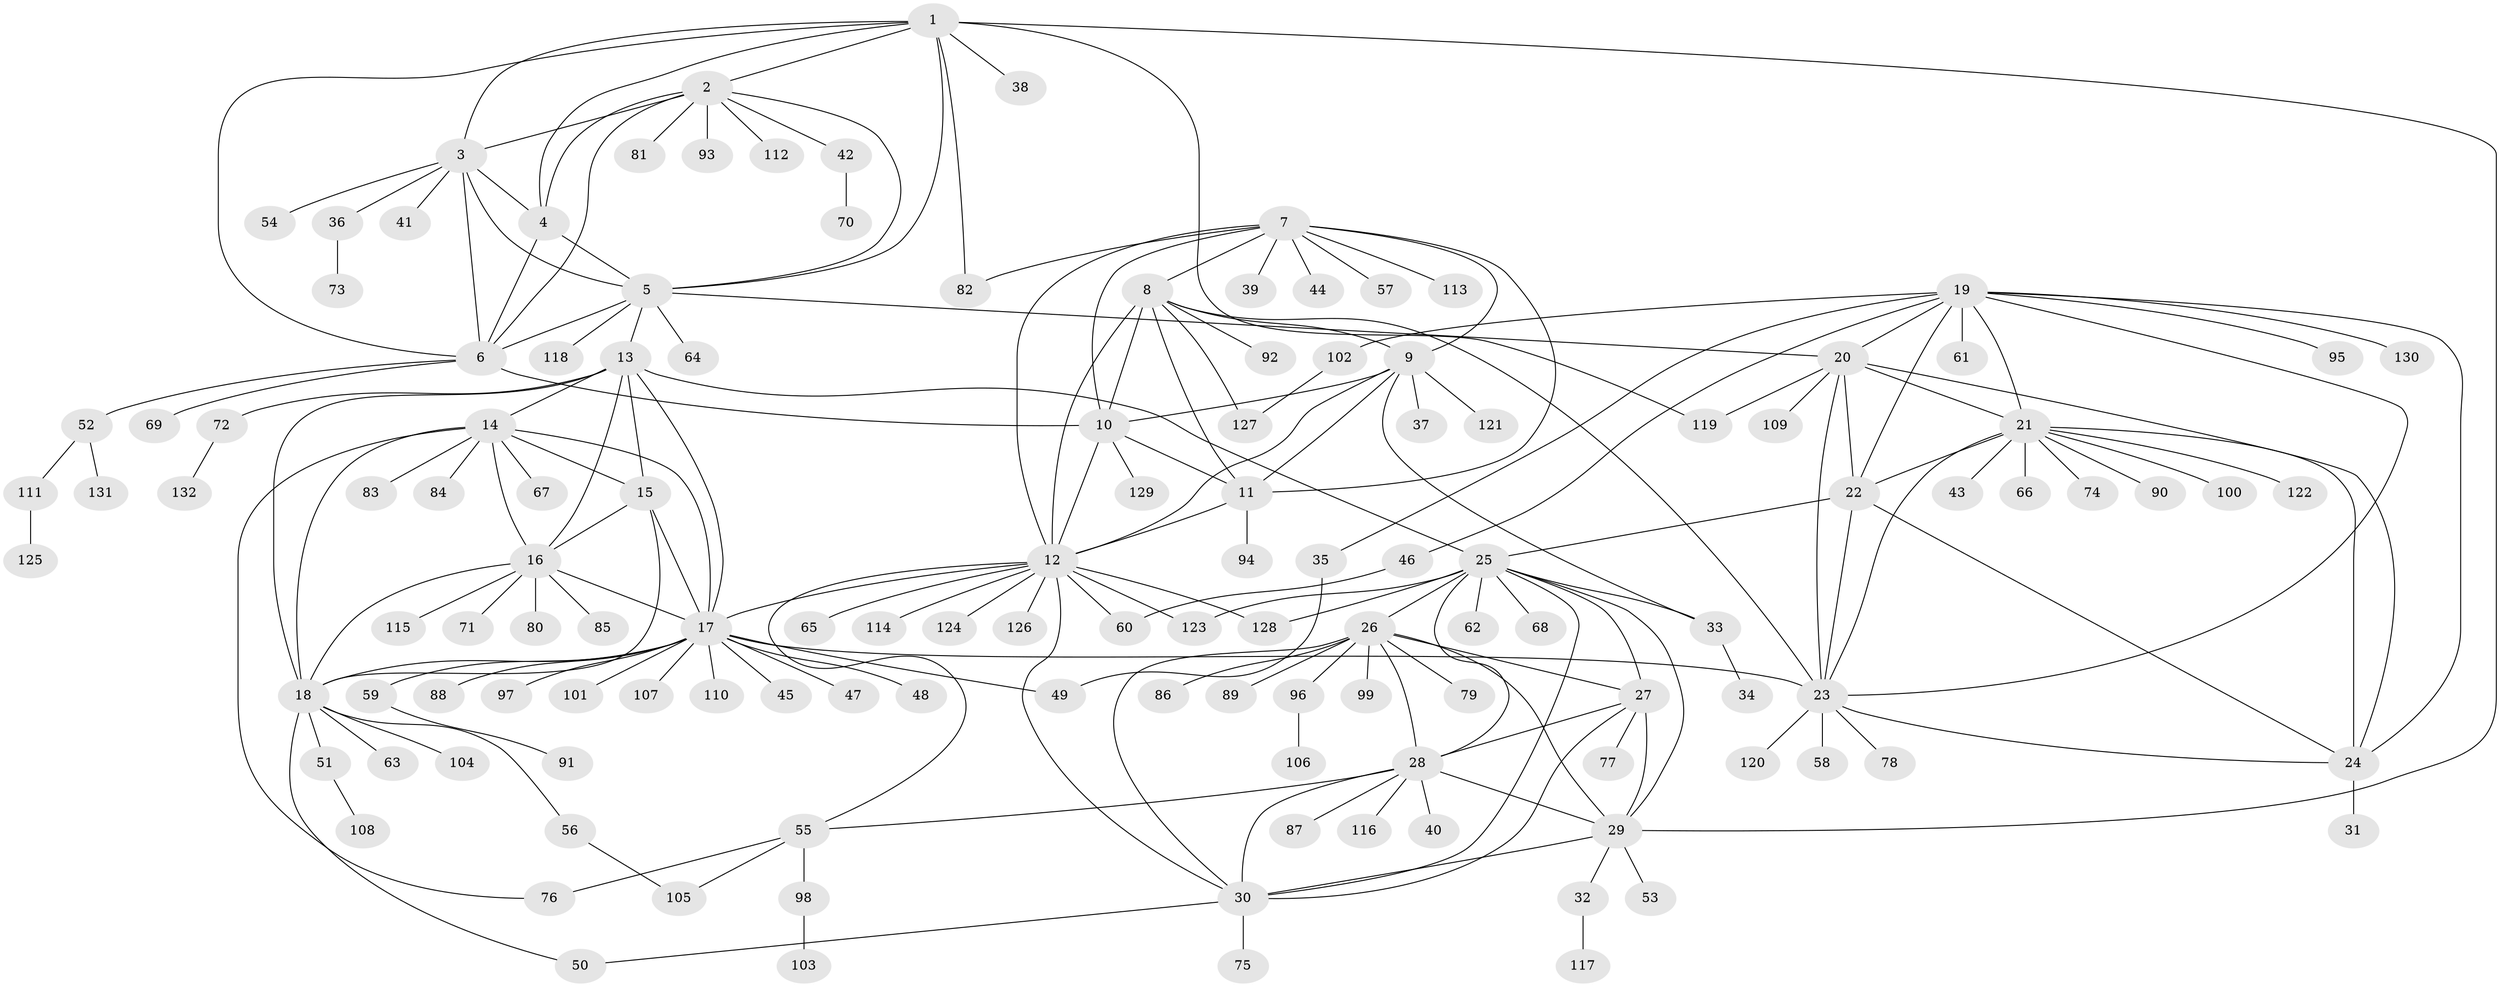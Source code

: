 // Generated by graph-tools (version 1.1) at 2025/16/03/09/25 04:16:02]
// undirected, 132 vertices, 199 edges
graph export_dot {
graph [start="1"]
  node [color=gray90,style=filled];
  1;
  2;
  3;
  4;
  5;
  6;
  7;
  8;
  9;
  10;
  11;
  12;
  13;
  14;
  15;
  16;
  17;
  18;
  19;
  20;
  21;
  22;
  23;
  24;
  25;
  26;
  27;
  28;
  29;
  30;
  31;
  32;
  33;
  34;
  35;
  36;
  37;
  38;
  39;
  40;
  41;
  42;
  43;
  44;
  45;
  46;
  47;
  48;
  49;
  50;
  51;
  52;
  53;
  54;
  55;
  56;
  57;
  58;
  59;
  60;
  61;
  62;
  63;
  64;
  65;
  66;
  67;
  68;
  69;
  70;
  71;
  72;
  73;
  74;
  75;
  76;
  77;
  78;
  79;
  80;
  81;
  82;
  83;
  84;
  85;
  86;
  87;
  88;
  89;
  90;
  91;
  92;
  93;
  94;
  95;
  96;
  97;
  98;
  99;
  100;
  101;
  102;
  103;
  104;
  105;
  106;
  107;
  108;
  109;
  110;
  111;
  112;
  113;
  114;
  115;
  116;
  117;
  118;
  119;
  120;
  121;
  122;
  123;
  124;
  125;
  126;
  127;
  128;
  129;
  130;
  131;
  132;
  1 -- 2;
  1 -- 3;
  1 -- 4;
  1 -- 5;
  1 -- 6;
  1 -- 29;
  1 -- 38;
  1 -- 82;
  1 -- 119;
  2 -- 3;
  2 -- 4;
  2 -- 5;
  2 -- 6;
  2 -- 42;
  2 -- 81;
  2 -- 93;
  2 -- 112;
  3 -- 4;
  3 -- 5;
  3 -- 6;
  3 -- 36;
  3 -- 41;
  3 -- 54;
  4 -- 5;
  4 -- 6;
  5 -- 6;
  5 -- 13;
  5 -- 20;
  5 -- 64;
  5 -- 118;
  6 -- 10;
  6 -- 52;
  6 -- 69;
  7 -- 8;
  7 -- 9;
  7 -- 10;
  7 -- 11;
  7 -- 12;
  7 -- 39;
  7 -- 44;
  7 -- 57;
  7 -- 82;
  7 -- 113;
  8 -- 9;
  8 -- 10;
  8 -- 11;
  8 -- 12;
  8 -- 23;
  8 -- 92;
  8 -- 127;
  9 -- 10;
  9 -- 11;
  9 -- 12;
  9 -- 33;
  9 -- 37;
  9 -- 121;
  10 -- 11;
  10 -- 12;
  10 -- 129;
  11 -- 12;
  11 -- 94;
  12 -- 17;
  12 -- 30;
  12 -- 55;
  12 -- 60;
  12 -- 65;
  12 -- 114;
  12 -- 123;
  12 -- 124;
  12 -- 126;
  12 -- 128;
  13 -- 14;
  13 -- 15;
  13 -- 16;
  13 -- 17;
  13 -- 18;
  13 -- 25;
  13 -- 72;
  14 -- 15;
  14 -- 16;
  14 -- 17;
  14 -- 18;
  14 -- 67;
  14 -- 76;
  14 -- 83;
  14 -- 84;
  15 -- 16;
  15 -- 17;
  15 -- 18;
  16 -- 17;
  16 -- 18;
  16 -- 71;
  16 -- 80;
  16 -- 85;
  16 -- 115;
  17 -- 18;
  17 -- 23;
  17 -- 45;
  17 -- 47;
  17 -- 48;
  17 -- 49;
  17 -- 59;
  17 -- 88;
  17 -- 97;
  17 -- 101;
  17 -- 107;
  17 -- 110;
  18 -- 50;
  18 -- 51;
  18 -- 56;
  18 -- 63;
  18 -- 104;
  19 -- 20;
  19 -- 21;
  19 -- 22;
  19 -- 23;
  19 -- 24;
  19 -- 35;
  19 -- 46;
  19 -- 61;
  19 -- 95;
  19 -- 102;
  19 -- 130;
  20 -- 21;
  20 -- 22;
  20 -- 23;
  20 -- 24;
  20 -- 109;
  20 -- 119;
  21 -- 22;
  21 -- 23;
  21 -- 24;
  21 -- 43;
  21 -- 66;
  21 -- 74;
  21 -- 90;
  21 -- 100;
  21 -- 122;
  22 -- 23;
  22 -- 24;
  22 -- 25;
  23 -- 24;
  23 -- 58;
  23 -- 78;
  23 -- 120;
  24 -- 31;
  25 -- 26;
  25 -- 27;
  25 -- 28;
  25 -- 29;
  25 -- 30;
  25 -- 33;
  25 -- 62;
  25 -- 68;
  25 -- 123;
  25 -- 128;
  26 -- 27;
  26 -- 28;
  26 -- 29;
  26 -- 30;
  26 -- 79;
  26 -- 86;
  26 -- 89;
  26 -- 96;
  26 -- 99;
  27 -- 28;
  27 -- 29;
  27 -- 30;
  27 -- 77;
  28 -- 29;
  28 -- 30;
  28 -- 40;
  28 -- 55;
  28 -- 87;
  28 -- 116;
  29 -- 30;
  29 -- 32;
  29 -- 53;
  30 -- 50;
  30 -- 75;
  32 -- 117;
  33 -- 34;
  35 -- 49;
  36 -- 73;
  42 -- 70;
  46 -- 60;
  51 -- 108;
  52 -- 111;
  52 -- 131;
  55 -- 76;
  55 -- 98;
  55 -- 105;
  56 -- 105;
  59 -- 91;
  72 -- 132;
  96 -- 106;
  98 -- 103;
  102 -- 127;
  111 -- 125;
}
